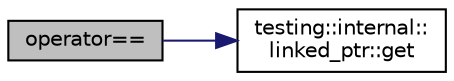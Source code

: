 digraph "operator=="
{
 // INTERACTIVE_SVG=YES
 // LATEX_PDF_SIZE
  bgcolor="transparent";
  edge [fontname="Helvetica",fontsize="10",labelfontname="Helvetica",labelfontsize="10"];
  node [fontname="Helvetica",fontsize="10",shape=record];
  rankdir="LR";
  Node1 [label="operator==",height=0.2,width=0.4,color="black", fillcolor="grey75", style="filled", fontcolor="black",tooltip=" "];
  Node1 -> Node2 [color="midnightblue",fontsize="10",style="solid",fontname="Helvetica"];
  Node2 [label="testing::internal::\llinked_ptr::get",height=0.2,width=0.4,color="black",URL="$d9/df4/classtesting_1_1internal_1_1linked__ptr_a8cd3929c3ea66c2b5595f0b1d78c03f7.html#a8cd3929c3ea66c2b5595f0b1d78c03f7",tooltip=" "];
}
